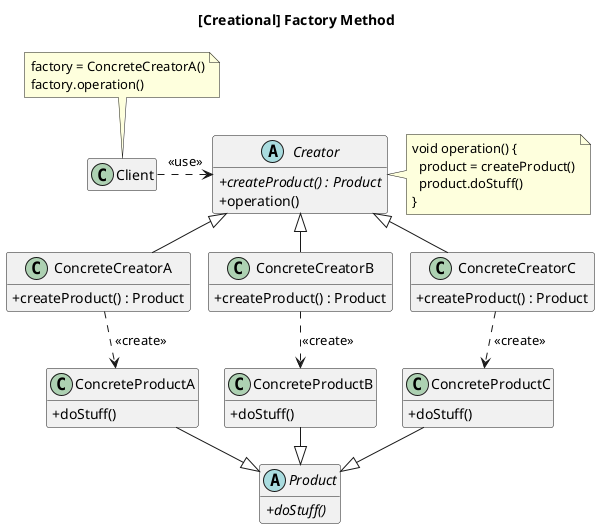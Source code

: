 @startuml
!pragma layout smetana
'left to right direction
'skin rose
skinparam classAttributeIconSize 0
'skinparam groupInheritance 2

title [Creational] Factory Method

abstract Product {
  + {abstract} doStuff()
}
class ConcreteProductA {
  + doStuff()
}
class ConcreteProductB {
  + doStuff()
}
class ConcreteProductC {
  + doStuff()
}

abstract Creator {
  + {abstract} createProduct() : Product
  + operation()
}
class ConcreteCreatorA {
  + createProduct() : Product
}
class ConcreteCreatorB {
  + createProduct() : Product
}
class ConcreteCreatorC {
  + createProduct() : Product
}

Product <|-u- ConcreteProductA
Product <|-u- ConcreteProductB
Product <|-u- ConcreteProductC

Creator <|-d- ConcreteCreatorA
Creator <|-d- ConcreteCreatorB
Creator <|-d- ConcreteCreatorC

ConcreteCreatorA .d.> ConcreteProductA : <<create>>
ConcreteCreatorB .d.> ConcreteProductB : <<create>>
ConcreteCreatorC .d.> ConcreteProductC : <<create>>

'Creator ..> Product

Client .r.> Creator : <<use>>

note as N1
void operation() {
  product = createProduct()
  product.doStuff()
}
end note

N1 -l- Creator::operation

Note as N2
factory = ConcreteCreatorA()
factory.operation()
end note

N2 -d- Client

hide empty members

@enduml
